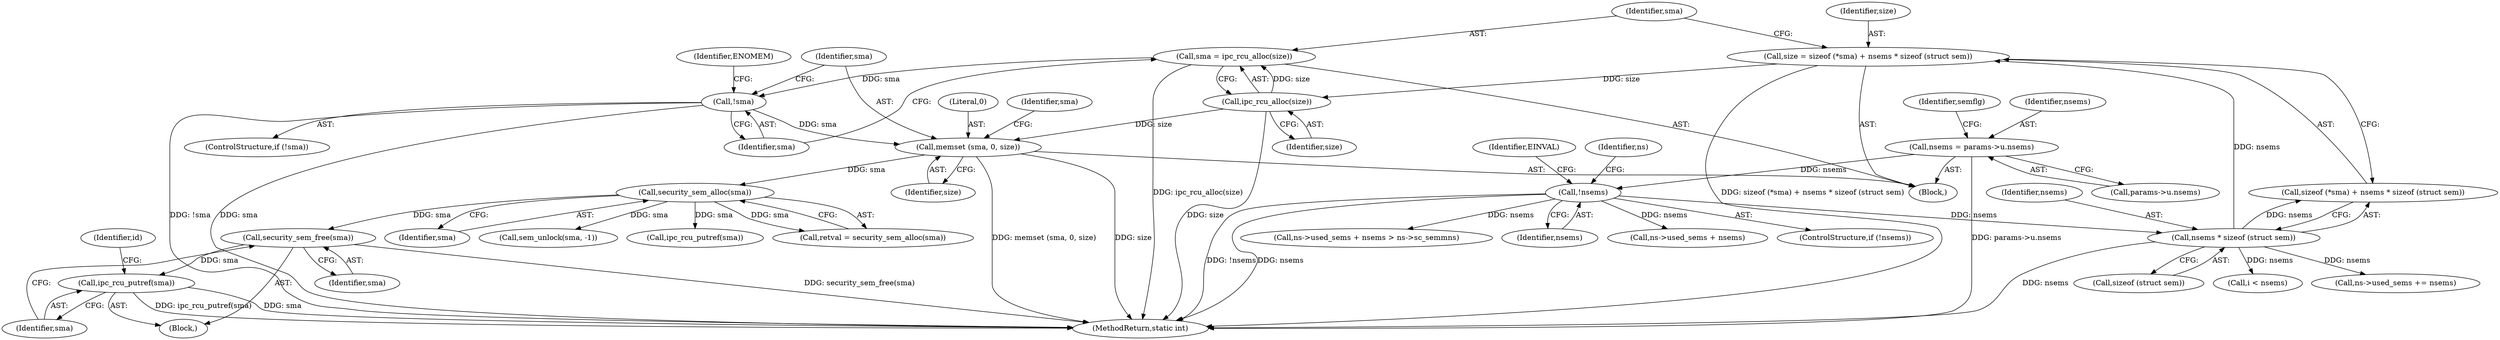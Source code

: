 digraph "0_linux_6062a8dc0517bce23e3c2f7d2fea5e22411269a3_4@API" {
"1000225" [label="(Call,security_sem_free(sma))"];
"1000198" [label="(Call,security_sem_alloc(sma))"];
"1000169" [label="(Call,memset (sma, 0, size))"];
"1000163" [label="(Call,!sma)"];
"1000158" [label="(Call,sma = ipc_rcu_alloc(size))"];
"1000160" [label="(Call,ipc_rcu_alloc(size))"];
"1000148" [label="(Call,size = sizeof (*sma) + nsems * sizeof (struct sem))"];
"1000154" [label="(Call,nsems * sizeof (struct sem))"];
"1000130" [label="(Call,!nsems)"];
"1000115" [label="(Call,nsems = params->u.nsems)"];
"1000227" [label="(Call,ipc_rcu_putref(sma))"];
"1000224" [label="(Block,)"];
"1000227" [label="(Call,ipc_rcu_putref(sma))"];
"1000116" [label="(Identifier,nsems)"];
"1000299" [label="(Call,sem_unlock(sma, -1))"];
"1000161" [label="(Identifier,size)"];
"1000124" [label="(Identifier,semflg)"];
"1000226" [label="(Identifier,sma)"];
"1000156" [label="(Call,sizeof (struct sem))"];
"1000137" [label="(Call,ns->used_sems + nsems)"];
"1000168" [label="(Identifier,ENOMEM)"];
"1000150" [label="(Call,sizeof (*sma) + nsems * sizeof (struct sem))"];
"1000134" [label="(Identifier,EINVAL)"];
"1000309" [label="(MethodReturn,static int)"];
"1000203" [label="(Call,ipc_rcu_putref(sma))"];
"1000155" [label="(Identifier,nsems)"];
"1000115" [label="(Call,nsems = params->u.nsems)"];
"1000164" [label="(Identifier,sma)"];
"1000230" [label="(Identifier,id)"];
"1000159" [label="(Identifier,sma)"];
"1000198" [label="(Call,security_sem_alloc(sma))"];
"1000162" [label="(ControlStructure,if (!sma))"];
"1000250" [label="(Call,i < nsems)"];
"1000129" [label="(ControlStructure,if (!nsems))"];
"1000171" [label="(Literal,0)"];
"1000130" [label="(Call,!nsems)"];
"1000117" [label="(Call,params->u.nsems)"];
"1000176" [label="(Identifier,sma)"];
"1000170" [label="(Identifier,sma)"];
"1000103" [label="(Block,)"];
"1000231" [label="(Call,ns->used_sems += nsems)"];
"1000139" [label="(Identifier,ns)"];
"1000158" [label="(Call,sma = ipc_rcu_alloc(size))"];
"1000196" [label="(Call,retval = security_sem_alloc(sma))"];
"1000148" [label="(Call,size = sizeof (*sma) + nsems * sizeof (struct sem))"];
"1000228" [label="(Identifier,sma)"];
"1000163" [label="(Call,!sma)"];
"1000149" [label="(Identifier,size)"];
"1000154" [label="(Call,nsems * sizeof (struct sem))"];
"1000225" [label="(Call,security_sem_free(sma))"];
"1000172" [label="(Identifier,size)"];
"1000160" [label="(Call,ipc_rcu_alloc(size))"];
"1000131" [label="(Identifier,nsems)"];
"1000199" [label="(Identifier,sma)"];
"1000169" [label="(Call,memset (sma, 0, size))"];
"1000136" [label="(Call,ns->used_sems + nsems > ns->sc_semmns)"];
"1000225" -> "1000224"  [label="AST: "];
"1000225" -> "1000226"  [label="CFG: "];
"1000226" -> "1000225"  [label="AST: "];
"1000228" -> "1000225"  [label="CFG: "];
"1000225" -> "1000309"  [label="DDG: security_sem_free(sma)"];
"1000198" -> "1000225"  [label="DDG: sma"];
"1000225" -> "1000227"  [label="DDG: sma"];
"1000198" -> "1000196"  [label="AST: "];
"1000198" -> "1000199"  [label="CFG: "];
"1000199" -> "1000198"  [label="AST: "];
"1000196" -> "1000198"  [label="CFG: "];
"1000198" -> "1000196"  [label="DDG: sma"];
"1000169" -> "1000198"  [label="DDG: sma"];
"1000198" -> "1000203"  [label="DDG: sma"];
"1000198" -> "1000299"  [label="DDG: sma"];
"1000169" -> "1000103"  [label="AST: "];
"1000169" -> "1000172"  [label="CFG: "];
"1000170" -> "1000169"  [label="AST: "];
"1000171" -> "1000169"  [label="AST: "];
"1000172" -> "1000169"  [label="AST: "];
"1000176" -> "1000169"  [label="CFG: "];
"1000169" -> "1000309"  [label="DDG: size"];
"1000169" -> "1000309"  [label="DDG: memset (sma, 0, size)"];
"1000163" -> "1000169"  [label="DDG: sma"];
"1000160" -> "1000169"  [label="DDG: size"];
"1000163" -> "1000162"  [label="AST: "];
"1000163" -> "1000164"  [label="CFG: "];
"1000164" -> "1000163"  [label="AST: "];
"1000168" -> "1000163"  [label="CFG: "];
"1000170" -> "1000163"  [label="CFG: "];
"1000163" -> "1000309"  [label="DDG: sma"];
"1000163" -> "1000309"  [label="DDG: !sma"];
"1000158" -> "1000163"  [label="DDG: sma"];
"1000158" -> "1000103"  [label="AST: "];
"1000158" -> "1000160"  [label="CFG: "];
"1000159" -> "1000158"  [label="AST: "];
"1000160" -> "1000158"  [label="AST: "];
"1000164" -> "1000158"  [label="CFG: "];
"1000158" -> "1000309"  [label="DDG: ipc_rcu_alloc(size)"];
"1000160" -> "1000158"  [label="DDG: size"];
"1000160" -> "1000161"  [label="CFG: "];
"1000161" -> "1000160"  [label="AST: "];
"1000160" -> "1000309"  [label="DDG: size"];
"1000148" -> "1000160"  [label="DDG: size"];
"1000148" -> "1000103"  [label="AST: "];
"1000148" -> "1000150"  [label="CFG: "];
"1000149" -> "1000148"  [label="AST: "];
"1000150" -> "1000148"  [label="AST: "];
"1000159" -> "1000148"  [label="CFG: "];
"1000148" -> "1000309"  [label="DDG: sizeof (*sma) + nsems * sizeof (struct sem)"];
"1000154" -> "1000148"  [label="DDG: nsems"];
"1000154" -> "1000150"  [label="AST: "];
"1000154" -> "1000156"  [label="CFG: "];
"1000155" -> "1000154"  [label="AST: "];
"1000156" -> "1000154"  [label="AST: "];
"1000150" -> "1000154"  [label="CFG: "];
"1000154" -> "1000309"  [label="DDG: nsems"];
"1000154" -> "1000150"  [label="DDG: nsems"];
"1000130" -> "1000154"  [label="DDG: nsems"];
"1000154" -> "1000231"  [label="DDG: nsems"];
"1000154" -> "1000250"  [label="DDG: nsems"];
"1000130" -> "1000129"  [label="AST: "];
"1000130" -> "1000131"  [label="CFG: "];
"1000131" -> "1000130"  [label="AST: "];
"1000134" -> "1000130"  [label="CFG: "];
"1000139" -> "1000130"  [label="CFG: "];
"1000130" -> "1000309"  [label="DDG: !nsems"];
"1000130" -> "1000309"  [label="DDG: nsems"];
"1000115" -> "1000130"  [label="DDG: nsems"];
"1000130" -> "1000136"  [label="DDG: nsems"];
"1000130" -> "1000137"  [label="DDG: nsems"];
"1000115" -> "1000103"  [label="AST: "];
"1000115" -> "1000117"  [label="CFG: "];
"1000116" -> "1000115"  [label="AST: "];
"1000117" -> "1000115"  [label="AST: "];
"1000124" -> "1000115"  [label="CFG: "];
"1000115" -> "1000309"  [label="DDG: params->u.nsems"];
"1000227" -> "1000224"  [label="AST: "];
"1000227" -> "1000228"  [label="CFG: "];
"1000228" -> "1000227"  [label="AST: "];
"1000230" -> "1000227"  [label="CFG: "];
"1000227" -> "1000309"  [label="DDG: ipc_rcu_putref(sma)"];
"1000227" -> "1000309"  [label="DDG: sma"];
}
